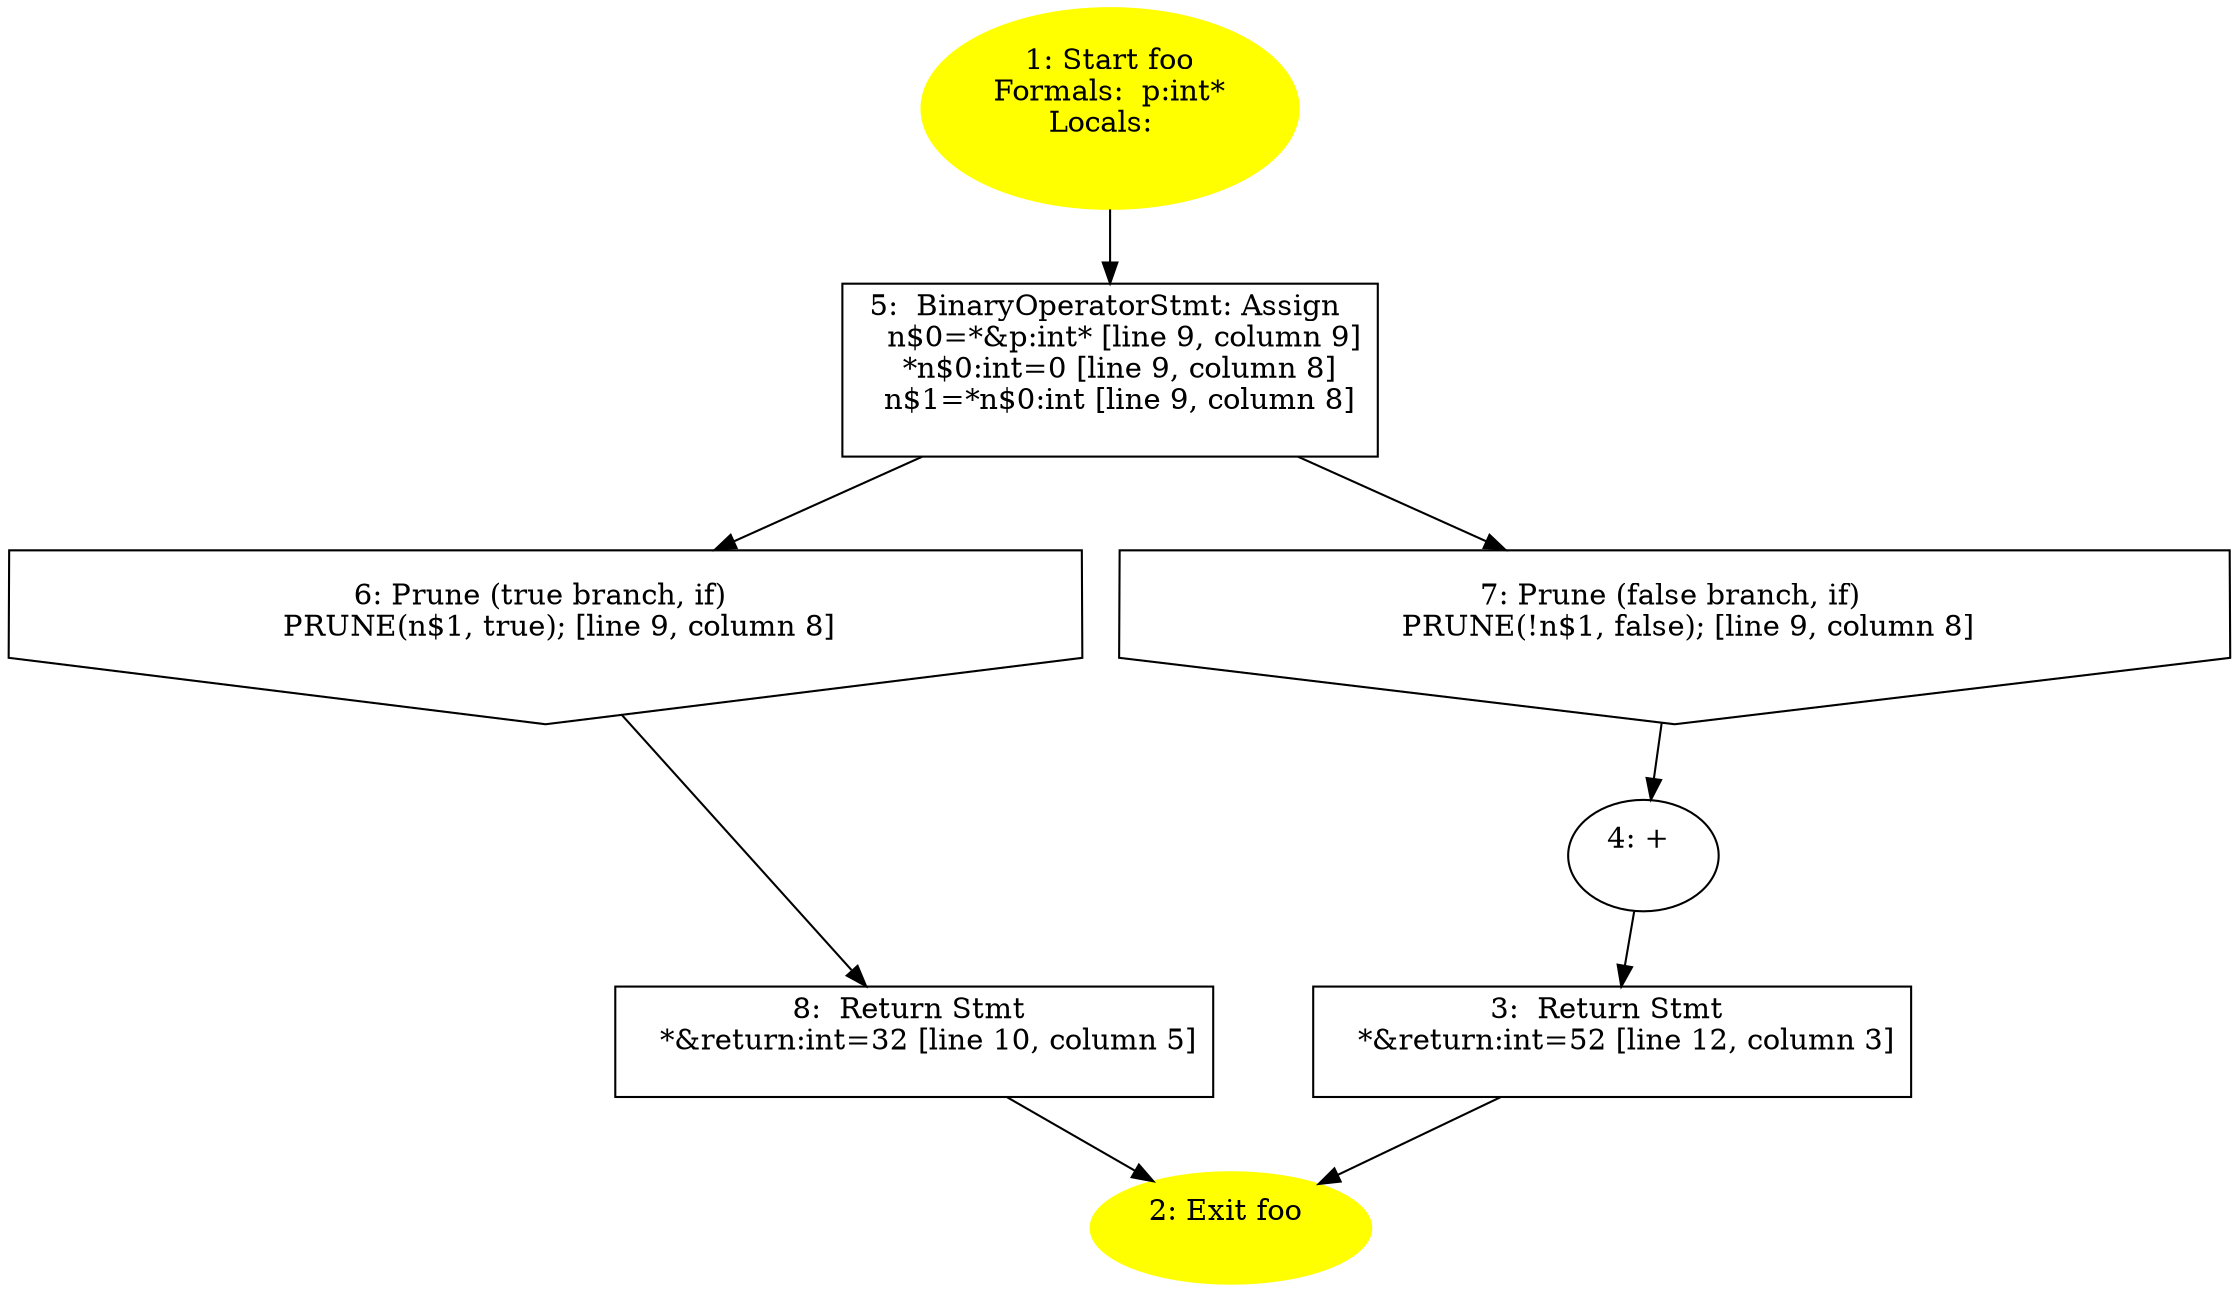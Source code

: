 /* @generated */
digraph cfg {
"foo.acbd18db4cc2f85c_1" [label="1: Start foo\nFormals:  p:int*\nLocals:  \n  " color=yellow style=filled]
	

	 "foo.acbd18db4cc2f85c_1" -> "foo.acbd18db4cc2f85c_5" ;
"foo.acbd18db4cc2f85c_2" [label="2: Exit foo \n  " color=yellow style=filled]
	

"foo.acbd18db4cc2f85c_3" [label="3:  Return Stmt \n   *&return:int=52 [line 12, column 3]\n " shape="box"]
	

	 "foo.acbd18db4cc2f85c_3" -> "foo.acbd18db4cc2f85c_2" ;
"foo.acbd18db4cc2f85c_4" [label="4: + \n  " ]
	

	 "foo.acbd18db4cc2f85c_4" -> "foo.acbd18db4cc2f85c_3" ;
"foo.acbd18db4cc2f85c_5" [label="5:  BinaryOperatorStmt: Assign \n   n$0=*&p:int* [line 9, column 9]\n  *n$0:int=0 [line 9, column 8]\n  n$1=*n$0:int [line 9, column 8]\n " shape="box"]
	

	 "foo.acbd18db4cc2f85c_5" -> "foo.acbd18db4cc2f85c_6" ;
	 "foo.acbd18db4cc2f85c_5" -> "foo.acbd18db4cc2f85c_7" ;
"foo.acbd18db4cc2f85c_6" [label="6: Prune (true branch, if) \n   PRUNE(n$1, true); [line 9, column 8]\n " shape="invhouse"]
	

	 "foo.acbd18db4cc2f85c_6" -> "foo.acbd18db4cc2f85c_8" ;
"foo.acbd18db4cc2f85c_7" [label="7: Prune (false branch, if) \n   PRUNE(!n$1, false); [line 9, column 8]\n " shape="invhouse"]
	

	 "foo.acbd18db4cc2f85c_7" -> "foo.acbd18db4cc2f85c_4" ;
"foo.acbd18db4cc2f85c_8" [label="8:  Return Stmt \n   *&return:int=32 [line 10, column 5]\n " shape="box"]
	

	 "foo.acbd18db4cc2f85c_8" -> "foo.acbd18db4cc2f85c_2" ;
}
